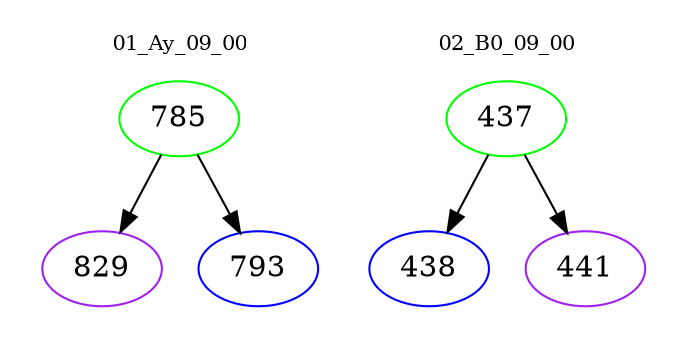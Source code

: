 digraph{
subgraph cluster_0 {
color = white
label = "01_Ay_09_00";
fontsize=10;
T0_785 [label="785", color="green"]
T0_785 -> T0_829 [color="black"]
T0_829 [label="829", color="purple"]
T0_785 -> T0_793 [color="black"]
T0_793 [label="793", color="blue"]
}
subgraph cluster_1 {
color = white
label = "02_B0_09_00";
fontsize=10;
T1_437 [label="437", color="green"]
T1_437 -> T1_438 [color="black"]
T1_438 [label="438", color="blue"]
T1_437 -> T1_441 [color="black"]
T1_441 [label="441", color="purple"]
}
}
